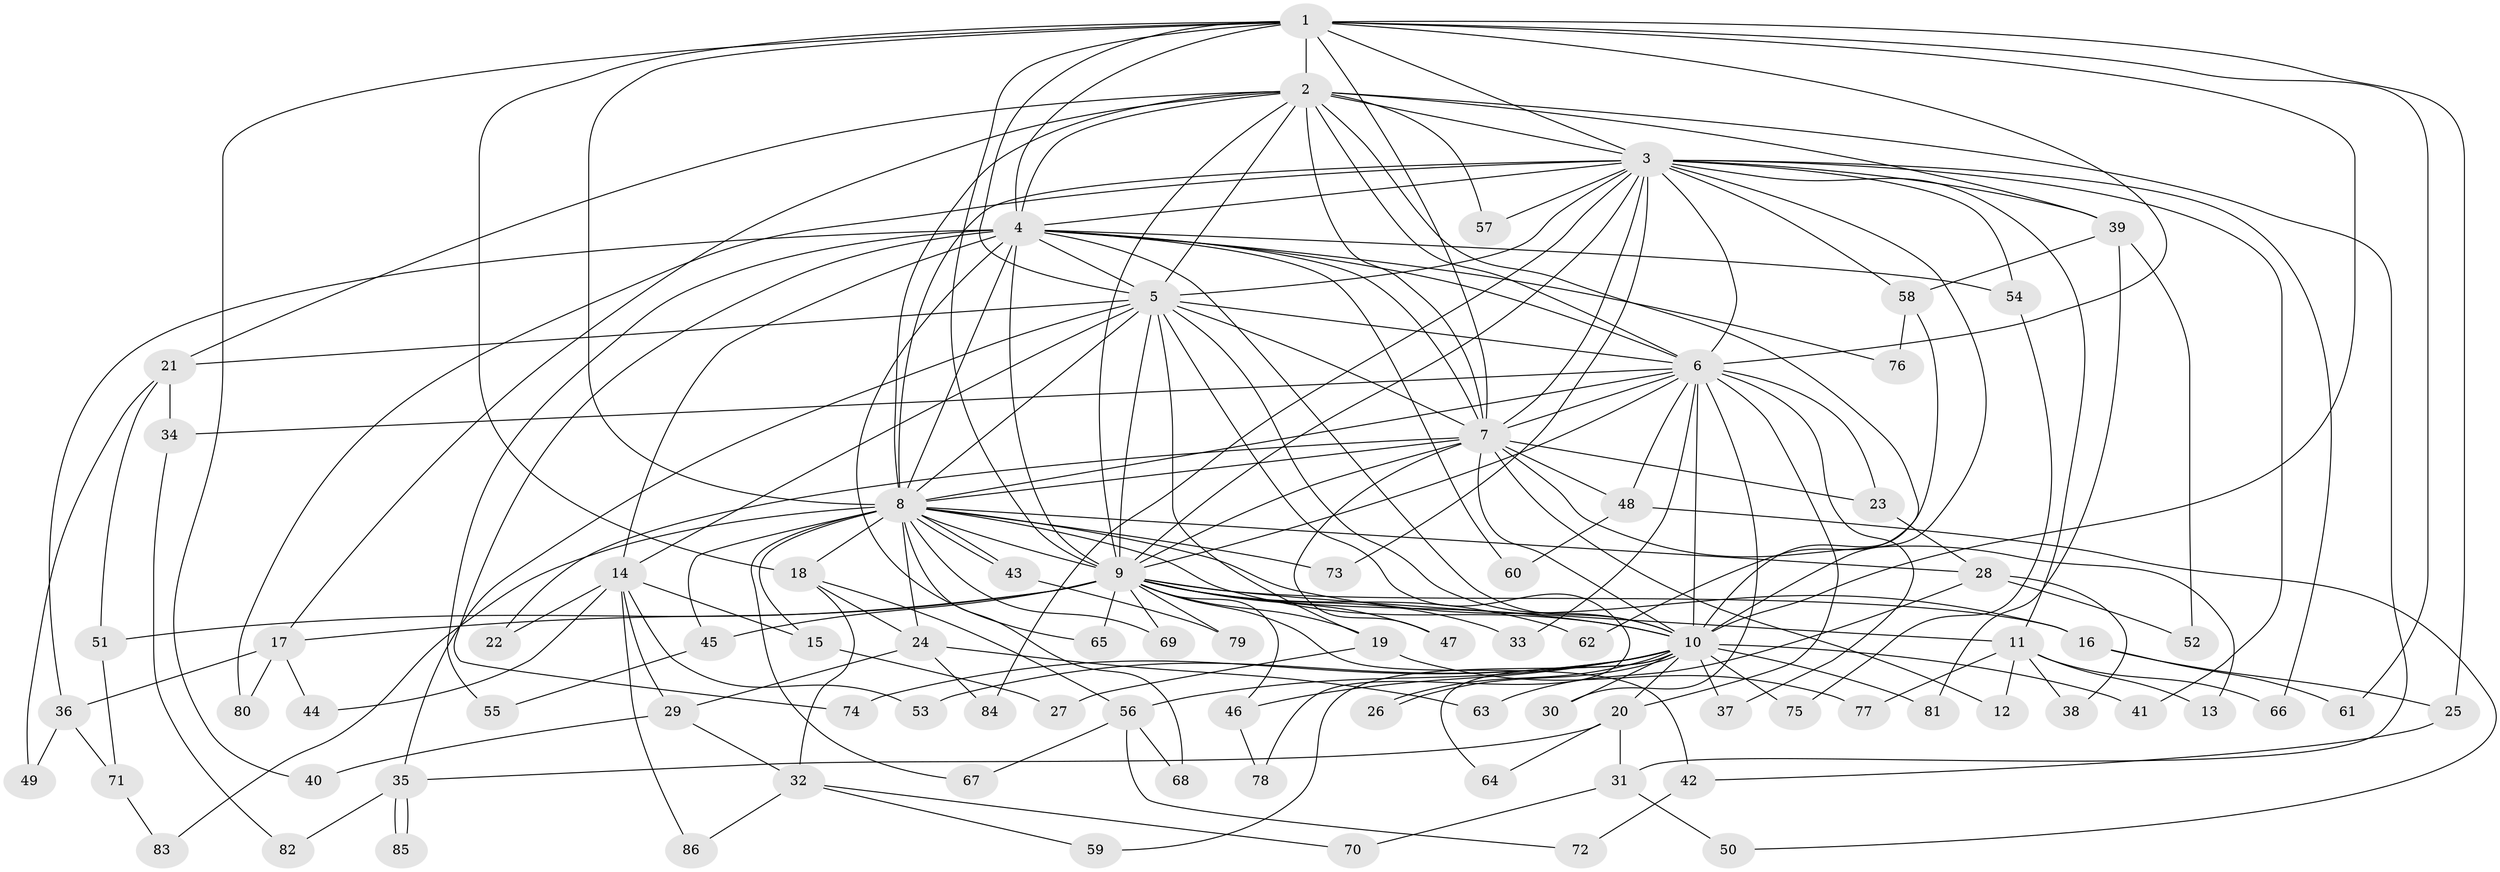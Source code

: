 // coarse degree distribution, {3: 0.15384615384615385, 5: 0.3076923076923077, 4: 0.19230769230769232, 7: 0.038461538461538464, 9: 0.038461538461538464, 13: 0.11538461538461539, 1: 0.038461538461538464, 11: 0.038461538461538464, 15: 0.038461538461538464, 2: 0.038461538461538464}
// Generated by graph-tools (version 1.1) at 2025/36/03/04/25 23:36:27]
// undirected, 86 vertices, 197 edges
graph export_dot {
  node [color=gray90,style=filled];
  1;
  2;
  3;
  4;
  5;
  6;
  7;
  8;
  9;
  10;
  11;
  12;
  13;
  14;
  15;
  16;
  17;
  18;
  19;
  20;
  21;
  22;
  23;
  24;
  25;
  26;
  27;
  28;
  29;
  30;
  31;
  32;
  33;
  34;
  35;
  36;
  37;
  38;
  39;
  40;
  41;
  42;
  43;
  44;
  45;
  46;
  47;
  48;
  49;
  50;
  51;
  52;
  53;
  54;
  55;
  56;
  57;
  58;
  59;
  60;
  61;
  62;
  63;
  64;
  65;
  66;
  67;
  68;
  69;
  70;
  71;
  72;
  73;
  74;
  75;
  76;
  77;
  78;
  79;
  80;
  81;
  82;
  83;
  84;
  85;
  86;
  1 -- 2;
  1 -- 3;
  1 -- 4;
  1 -- 5;
  1 -- 6;
  1 -- 7;
  1 -- 8;
  1 -- 9;
  1 -- 10;
  1 -- 18;
  1 -- 25;
  1 -- 40;
  1 -- 61;
  2 -- 3;
  2 -- 4;
  2 -- 5;
  2 -- 6;
  2 -- 7;
  2 -- 8;
  2 -- 9;
  2 -- 10;
  2 -- 17;
  2 -- 21;
  2 -- 31;
  2 -- 39;
  2 -- 57;
  3 -- 4;
  3 -- 5;
  3 -- 6;
  3 -- 7;
  3 -- 8;
  3 -- 9;
  3 -- 10;
  3 -- 11;
  3 -- 39;
  3 -- 41;
  3 -- 54;
  3 -- 57;
  3 -- 58;
  3 -- 66;
  3 -- 73;
  3 -- 80;
  3 -- 84;
  4 -- 5;
  4 -- 6;
  4 -- 7;
  4 -- 8;
  4 -- 9;
  4 -- 10;
  4 -- 14;
  4 -- 36;
  4 -- 54;
  4 -- 55;
  4 -- 60;
  4 -- 65;
  4 -- 74;
  4 -- 76;
  5 -- 6;
  5 -- 7;
  5 -- 8;
  5 -- 9;
  5 -- 10;
  5 -- 14;
  5 -- 19;
  5 -- 21;
  5 -- 35;
  5 -- 78;
  6 -- 7;
  6 -- 8;
  6 -- 9;
  6 -- 10;
  6 -- 20;
  6 -- 23;
  6 -- 30;
  6 -- 33;
  6 -- 34;
  6 -- 37;
  6 -- 48;
  7 -- 8;
  7 -- 9;
  7 -- 10;
  7 -- 12;
  7 -- 13;
  7 -- 22;
  7 -- 23;
  7 -- 47;
  7 -- 48;
  8 -- 9;
  8 -- 10;
  8 -- 15;
  8 -- 16;
  8 -- 18;
  8 -- 24;
  8 -- 28;
  8 -- 43;
  8 -- 43;
  8 -- 45;
  8 -- 67;
  8 -- 68;
  8 -- 69;
  8 -- 73;
  8 -- 83;
  9 -- 10;
  9 -- 11;
  9 -- 16;
  9 -- 17;
  9 -- 19;
  9 -- 33;
  9 -- 42;
  9 -- 45;
  9 -- 46;
  9 -- 47;
  9 -- 51;
  9 -- 62;
  9 -- 65;
  9 -- 69;
  9 -- 79;
  10 -- 20;
  10 -- 26;
  10 -- 26;
  10 -- 30;
  10 -- 37;
  10 -- 41;
  10 -- 46;
  10 -- 53;
  10 -- 56;
  10 -- 59;
  10 -- 64;
  10 -- 74;
  10 -- 75;
  10 -- 81;
  11 -- 12;
  11 -- 13;
  11 -- 38;
  11 -- 66;
  11 -- 77;
  14 -- 15;
  14 -- 22;
  14 -- 29;
  14 -- 44;
  14 -- 53;
  14 -- 86;
  15 -- 27;
  16 -- 25;
  16 -- 61;
  17 -- 36;
  17 -- 44;
  17 -- 80;
  18 -- 24;
  18 -- 32;
  18 -- 56;
  19 -- 27;
  19 -- 77;
  20 -- 31;
  20 -- 35;
  20 -- 64;
  21 -- 34;
  21 -- 49;
  21 -- 51;
  23 -- 28;
  24 -- 29;
  24 -- 63;
  24 -- 84;
  25 -- 42;
  28 -- 38;
  28 -- 52;
  28 -- 63;
  29 -- 32;
  29 -- 40;
  31 -- 50;
  31 -- 70;
  32 -- 59;
  32 -- 70;
  32 -- 86;
  34 -- 82;
  35 -- 82;
  35 -- 85;
  35 -- 85;
  36 -- 49;
  36 -- 71;
  39 -- 52;
  39 -- 58;
  39 -- 81;
  42 -- 72;
  43 -- 79;
  45 -- 55;
  46 -- 78;
  48 -- 50;
  48 -- 60;
  51 -- 71;
  54 -- 75;
  56 -- 67;
  56 -- 68;
  56 -- 72;
  58 -- 62;
  58 -- 76;
  71 -- 83;
}
